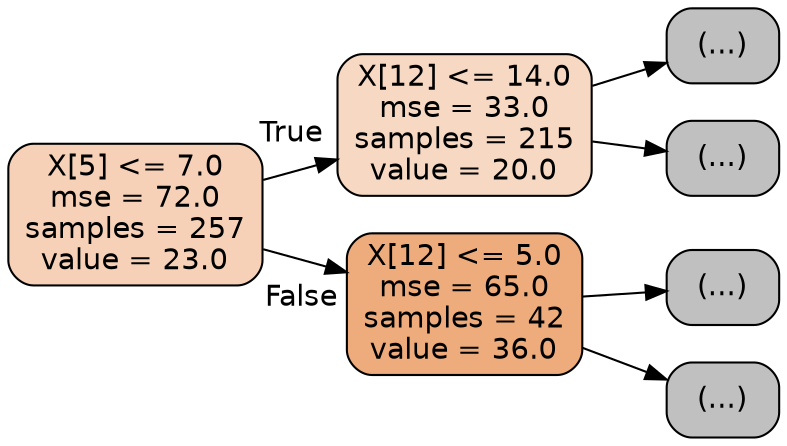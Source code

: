 digraph Tree {
node [shape=box, style="filled, rounded", color="black", fontname=helvetica] ;
edge [fontname=helvetica] ;
rankdir=LR ;
0 [label="X[5] <= 7.0\nmse = 72.0\nsamples = 257\nvalue = 23.0", fillcolor="#f6d1b7"] ;
1 [label="X[12] <= 14.0\nmse = 33.0\nsamples = 215\nvalue = 20.0", fillcolor="#f7d9c3"] ;
0 -> 1 [labeldistance=2.5, labelangle=-45, headlabel="True"] ;
2 [label="(...)", fillcolor="#C0C0C0"] ;
1 -> 2 ;
251 [label="(...)", fillcolor="#C0C0C0"] ;
1 -> 251 ;
408 [label="X[12] <= 5.0\nmse = 65.0\nsamples = 42\nvalue = 36.0", fillcolor="#eeab7b"] ;
0 -> 408 [labeldistance=2.5, labelangle=45, headlabel="False"] ;
409 [label="(...)", fillcolor="#C0C0C0"] ;
408 -> 409 ;
440 [label="(...)", fillcolor="#C0C0C0"] ;
408 -> 440 ;
}